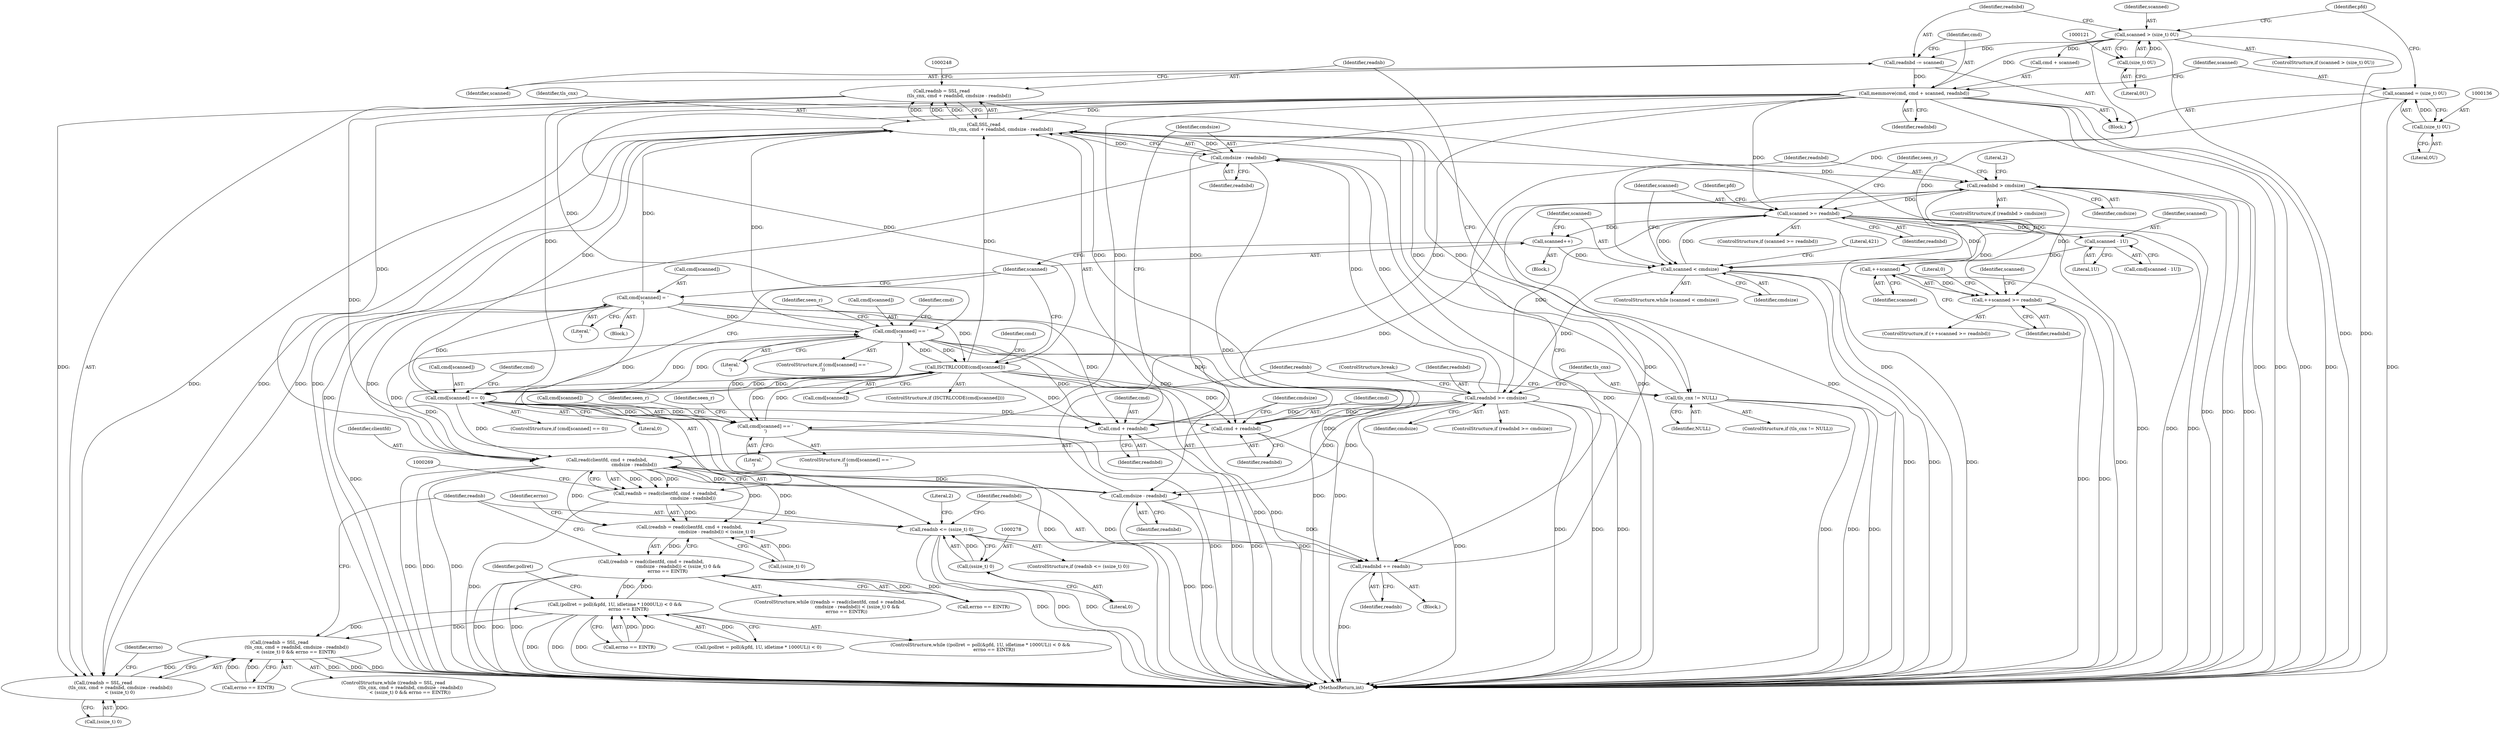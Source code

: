 digraph "0_pure-ftpd_65c4d4ad331e94661de763e9b5304d28698999c4_0@integer" {
"1000237" [label="(Call,readnb = SSL_read\n                        (tls_cnx, cmd + readnbd, cmdsize - readnbd))"];
"1000239" [label="(Call,SSL_read\n                        (tls_cnx, cmd + readnbd, cmdsize - readnbd))"];
"1000230" [label="(Call,tls_cnx != NULL)"];
"1000368" [label="(Call,cmd[scanned] = '\n')"];
"1000351" [label="(Call,cmd[scanned] == '\r')"];
"1000127" [label="(Call,memmove(cmd, cmd + scanned, readnbd))"];
"1000118" [label="(Call,scanned > (size_t) 0U)"];
"1000120" [label="(Call,(size_t) 0U)"];
"1000124" [label="(Call,readnbd -= scanned)"];
"1000345" [label="(Call,ISCTRLCODE(cmd[scanned]))"];
"1000301" [label="(Call,cmd[scanned] == '\n')"];
"1000362" [label="(Call,cmd[scanned] == 0)"];
"1000224" [label="(Call,readnbd >= cmdsize)"];
"1000158" [label="(Call,scanned >= readnbd)"];
"1000153" [label="(Call,scanned < cmdsize)"];
"1000133" [label="(Call,scanned = (size_t) 0U)"];
"1000135" [label="(Call,(size_t) 0U)"];
"1000373" [label="(Call,scanned++)"];
"1000288" [label="(Call,readnbd > cmdsize)"];
"1000284" [label="(Call,readnbd += readnb)"];
"1000275" [label="(Call,readnb <= (ssize_t) 0)"];
"1000258" [label="(Call,readnb = read(clientfd, cmd + readnbd,\n                                      cmdsize - readnbd))"];
"1000260" [label="(Call,read(clientfd, cmd + readnbd,\n                                      cmdsize - readnbd))"];
"1000265" [label="(Call,cmdsize - readnbd)"];
"1000237" [label="(Call,readnb = SSL_read\n                        (tls_cnx, cmd + readnbd, cmdsize - readnbd))"];
"1000277" [label="(Call,(ssize_t) 0)"];
"1000244" [label="(Call,cmdsize - readnbd)"];
"1000236" [label="(Call,(readnb = SSL_read\n                        (tls_cnx, cmd + readnbd, cmdsize - readnbd))\n                       < (ssize_t) 0)"];
"1000235" [label="(Call,(readnb = SSL_read\n                        (tls_cnx, cmd + readnbd, cmdsize - readnbd))\n                       < (ssize_t) 0 && errno == EINTR)"];
"1000168" [label="(Call,(pollret = poll(&pfd, 1U, idletime * 1000UL)) < 0 &&\n                   errno == EINTR)"];
"1000256" [label="(Call,(readnb = read(clientfd, cmd + readnbd,\n                                      cmdsize - readnbd)) < (ssize_t) 0 &&\n                       errno == EINTR)"];
"1000241" [label="(Call,cmd + readnbd)"];
"1000257" [label="(Call,(readnb = read(clientfd, cmd + readnbd,\n                                      cmdsize - readnbd)) < (ssize_t) 0)"];
"1000262" [label="(Call,cmd + readnbd)"];
"1000315" [label="(Call,scanned - 1U)"];
"1000328" [label="(Call,++scanned)"];
"1000327" [label="(Call,++scanned >= readnbd)"];
"1000345" [label="(Call,ISCTRLCODE(cmd[scanned]))"];
"1000340" [label="(Literal,0)"];
"1000225" [label="(Identifier,readnbd)"];
"1000276" [label="(Identifier,readnb)"];
"1000364" [label="(Identifier,cmd)"];
"1000132" [label="(Identifier,readnbd)"];
"1000234" [label="(ControlStructure,while ((readnb = SSL_read\n                        (tls_cnx, cmd + readnbd, cmdsize - readnbd))\n                       < (ssize_t) 0 && errno == EINTR))"];
"1000268" [label="(Call,(ssize_t) 0)"];
"1000180" [label="(Call,errno == EINTR)"];
"1000251" [label="(Identifier,errno)"];
"1000351" [label="(Call,cmd[scanned] == '\r')"];
"1000122" [label="(Literal,0U)"];
"1000271" [label="(Call,errno == EINTR)"];
"1000242" [label="(Identifier,cmd)"];
"1000137" [label="(Literal,0U)"];
"1000263" [label="(Identifier,cmd)"];
"1000260" [label="(Call,read(clientfd, cmd + readnbd,\n                                      cmdsize - readnbd))"];
"1000355" [label="(Literal,'\r')"];
"1000262" [label="(Call,cmd + readnbd)"];
"1000256" [label="(Call,(readnb = read(clientfd, cmd + readnbd,\n                                      cmdsize - readnbd)) < (ssize_t) 0 &&\n                       errno == EINTR)"];
"1000226" [label="(Identifier,cmdsize)"];
"1000275" [label="(Call,readnb <= (ssize_t) 0)"];
"1000285" [label="(Identifier,readnbd)"];
"1000224" [label="(Call,readnbd >= cmdsize)"];
"1000154" [label="(Identifier,scanned)"];
"1000152" [label="(ControlStructure,while (scanned < cmdsize))"];
"1000368" [label="(Call,cmd[scanned] = '\n')"];
"1000361" [label="(ControlStructure,if (cmd[scanned] == 0))"];
"1000246" [label="(Identifier,readnbd)"];
"1000243" [label="(Identifier,readnbd)"];
"1000367" [label="(Block,)"];
"1000316" [label="(Identifier,scanned)"];
"1000240" [label="(Identifier,tls_cnx)"];
"1000309" [label="(Identifier,seen_r)"];
"1000247" [label="(Call,(ssize_t) 0)"];
"1000362" [label="(Call,cmd[scanned] == 0)"];
"1000279" [label="(Literal,0)"];
"1000289" [label="(Identifier,readnbd)"];
"1000342" [label="(Identifier,seen_r)"];
"1000126" [label="(Identifier,scanned)"];
"1000313" [label="(Call,cmd[scanned - 1U])"];
"1000372" [label="(Literal,'\n')"];
"1000239" [label="(Call,SSL_read\n                        (tls_cnx, cmd + readnbd, cmdsize - readnbd))"];
"1000326" [label="(ControlStructure,if (++scanned >= readnbd))"];
"1000168" [label="(Call,(pollret = poll(&pfd, 1U, idletime * 1000UL)) < 0 &&\n                   errno == EINTR)"];
"1000161" [label="(Block,)"];
"1000286" [label="(Identifier,readnb)"];
"1000156" [label="(Block,)"];
"1000133" [label="(Call,scanned = (size_t) 0U)"];
"1000370" [label="(Identifier,cmd)"];
"1000315" [label="(Call,scanned - 1U)"];
"1000267" [label="(Identifier,readnbd)"];
"1000374" [label="(Identifier,scanned)"];
"1000155" [label="(Identifier,cmdsize)"];
"1000250" [label="(Call,errno == EINTR)"];
"1000350" [label="(ControlStructure,if (cmd[scanned] == '\r'))"];
"1000297" [label="(Identifier,seen_r)"];
"1000328" [label="(Call,++scanned)"];
"1000125" [label="(Identifier,readnbd)"];
"1000327" [label="(Call,++scanned >= readnbd)"];
"1000333" [label="(Identifier,scanned)"];
"1000153" [label="(Call,scanned < cmdsize)"];
"1000236" [label="(Call,(readnb = SSL_read\n                        (tls_cnx, cmd + readnbd, cmdsize - readnbd))\n                       < (ssize_t) 0)"];
"1000228" [label="(ControlStructure,break;)"];
"1000230" [label="(Call,tls_cnx != NULL)"];
"1000277" [label="(Call,(ssize_t) 0)"];
"1000124" [label="(Call,readnbd -= scanned)"];
"1000294" [label="(Literal,2)"];
"1000158" [label="(Call,scanned >= readnbd)"];
"1000305" [label="(Literal,'\n')"];
"1000363" [label="(Call,cmd[scanned])"];
"1000232" [label="(Identifier,NULL)"];
"1000274" [label="(ControlStructure,if (readnb <= (ssize_t) 0))"];
"1000358" [label="(Identifier,seen_r)"];
"1000164" [label="(Identifier,pfd)"];
"1000140" [label="(Identifier,pfd)"];
"1000245" [label="(Identifier,cmdsize)"];
"1000266" [label="(Identifier,cmdsize)"];
"1000235" [label="(Call,(readnb = SSL_read\n                        (tls_cnx, cmd + readnbd, cmdsize - readnbd))\n                       < (ssize_t) 0 && errno == EINTR)"];
"1000129" [label="(Call,cmd + scanned)"];
"1000238" [label="(Identifier,readnb)"];
"1000118" [label="(Call,scanned > (size_t) 0U)"];
"1000135" [label="(Call,(size_t) 0U)"];
"1000376" [label="(Literal,421)"];
"1000261" [label="(Identifier,clientfd)"];
"1000353" [label="(Identifier,cmd)"];
"1000369" [label="(Call,cmd[scanned])"];
"1000119" [label="(Identifier,scanned)"];
"1000120" [label="(Call,(size_t) 0U)"];
"1000264" [label="(Identifier,readnbd)"];
"1000244" [label="(Call,cmdsize - readnbd)"];
"1000117" [label="(ControlStructure,if (scanned > (size_t) 0U))"];
"1000229" [label="(ControlStructure,if (tls_cnx != NULL))"];
"1000272" [label="(Identifier,errno)"];
"1000300" [label="(ControlStructure,if (cmd[scanned] == '\n'))"];
"1000128" [label="(Identifier,cmd)"];
"1000258" [label="(Call,readnb = read(clientfd, cmd + readnbd,\n                                      cmdsize - readnbd))"];
"1000283" [label="(Literal,2)"];
"1000160" [label="(Identifier,readnbd)"];
"1000241" [label="(Call,cmd + readnbd)"];
"1000301" [label="(Call,cmd[scanned] == '\n')"];
"1000346" [label="(Call,cmd[scanned])"];
"1000223" [label="(ControlStructure,if (readnbd >= cmdsize))"];
"1000381" [label="(MethodReturn,int)"];
"1000185" [label="(Identifier,pollret)"];
"1000330" [label="(Identifier,readnbd)"];
"1000157" [label="(ControlStructure,if (scanned >= readnbd))"];
"1000329" [label="(Identifier,scanned)"];
"1000290" [label="(Identifier,cmdsize)"];
"1000373" [label="(Call,scanned++)"];
"1000352" [label="(Call,cmd[scanned])"];
"1000255" [label="(ControlStructure,while ((readnb = read(clientfd, cmd + readnbd,\n                                      cmdsize - readnbd)) < (ssize_t) 0 &&\n                       errno == EINTR))"];
"1000231" [label="(Identifier,tls_cnx)"];
"1000317" [label="(Literal,1U)"];
"1000265" [label="(Call,cmdsize - readnbd)"];
"1000169" [label="(Call,(pollret = poll(&pfd, 1U, idletime * 1000UL)) < 0)"];
"1000259" [label="(Identifier,readnb)"];
"1000284" [label="(Call,readnbd += readnb)"];
"1000237" [label="(Call,readnb = SSL_read\n                        (tls_cnx, cmd + readnbd, cmdsize - readnbd))"];
"1000159" [label="(Identifier,scanned)"];
"1000344" [label="(ControlStructure,if (ISCTRLCODE(cmd[scanned])))"];
"1000127" [label="(Call,memmove(cmd, cmd + scanned, readnbd))"];
"1000123" [label="(Block,)"];
"1000302" [label="(Call,cmd[scanned])"];
"1000366" [label="(Literal,0)"];
"1000257" [label="(Call,(readnb = read(clientfd, cmd + readnbd,\n                                      cmdsize - readnbd)) < (ssize_t) 0)"];
"1000287" [label="(ControlStructure,if (readnbd > cmdsize))"];
"1000167" [label="(ControlStructure,while ((pollret = poll(&pfd, 1U, idletime * 1000UL)) < 0 &&\n                   errno == EINTR))"];
"1000288" [label="(Call,readnbd > cmdsize)"];
"1000134" [label="(Identifier,scanned)"];
"1000237" -> "1000236"  [label="AST: "];
"1000237" -> "1000239"  [label="CFG: "];
"1000238" -> "1000237"  [label="AST: "];
"1000239" -> "1000237"  [label="AST: "];
"1000248" -> "1000237"  [label="CFG: "];
"1000237" -> "1000381"  [label="DDG: "];
"1000237" -> "1000236"  [label="DDG: "];
"1000239" -> "1000237"  [label="DDG: "];
"1000239" -> "1000237"  [label="DDG: "];
"1000239" -> "1000237"  [label="DDG: "];
"1000237" -> "1000275"  [label="DDG: "];
"1000239" -> "1000244"  [label="CFG: "];
"1000240" -> "1000239"  [label="AST: "];
"1000241" -> "1000239"  [label="AST: "];
"1000244" -> "1000239"  [label="AST: "];
"1000239" -> "1000381"  [label="DDG: "];
"1000239" -> "1000381"  [label="DDG: "];
"1000239" -> "1000381"  [label="DDG: "];
"1000239" -> "1000230"  [label="DDG: "];
"1000239" -> "1000236"  [label="DDG: "];
"1000239" -> "1000236"  [label="DDG: "];
"1000239" -> "1000236"  [label="DDG: "];
"1000230" -> "1000239"  [label="DDG: "];
"1000368" -> "1000239"  [label="DDG: "];
"1000351" -> "1000239"  [label="DDG: "];
"1000362" -> "1000239"  [label="DDG: "];
"1000127" -> "1000239"  [label="DDG: "];
"1000345" -> "1000239"  [label="DDG: "];
"1000224" -> "1000239"  [label="DDG: "];
"1000244" -> "1000239"  [label="DDG: "];
"1000244" -> "1000239"  [label="DDG: "];
"1000230" -> "1000229"  [label="AST: "];
"1000230" -> "1000232"  [label="CFG: "];
"1000231" -> "1000230"  [label="AST: "];
"1000232" -> "1000230"  [label="AST: "];
"1000238" -> "1000230"  [label="CFG: "];
"1000259" -> "1000230"  [label="CFG: "];
"1000230" -> "1000381"  [label="DDG: "];
"1000230" -> "1000381"  [label="DDG: "];
"1000230" -> "1000381"  [label="DDG: "];
"1000368" -> "1000367"  [label="AST: "];
"1000368" -> "1000372"  [label="CFG: "];
"1000369" -> "1000368"  [label="AST: "];
"1000372" -> "1000368"  [label="AST: "];
"1000374" -> "1000368"  [label="CFG: "];
"1000368" -> "1000381"  [label="DDG: "];
"1000368" -> "1000241"  [label="DDG: "];
"1000368" -> "1000260"  [label="DDG: "];
"1000368" -> "1000262"  [label="DDG: "];
"1000368" -> "1000301"  [label="DDG: "];
"1000368" -> "1000345"  [label="DDG: "];
"1000368" -> "1000351"  [label="DDG: "];
"1000368" -> "1000362"  [label="DDG: "];
"1000351" -> "1000350"  [label="AST: "];
"1000351" -> "1000355"  [label="CFG: "];
"1000352" -> "1000351"  [label="AST: "];
"1000355" -> "1000351"  [label="AST: "];
"1000358" -> "1000351"  [label="CFG: "];
"1000364" -> "1000351"  [label="CFG: "];
"1000351" -> "1000381"  [label="DDG: "];
"1000351" -> "1000381"  [label="DDG: "];
"1000351" -> "1000241"  [label="DDG: "];
"1000351" -> "1000260"  [label="DDG: "];
"1000351" -> "1000262"  [label="DDG: "];
"1000351" -> "1000301"  [label="DDG: "];
"1000351" -> "1000345"  [label="DDG: "];
"1000127" -> "1000351"  [label="DDG: "];
"1000345" -> "1000351"  [label="DDG: "];
"1000362" -> "1000351"  [label="DDG: "];
"1000351" -> "1000362"  [label="DDG: "];
"1000127" -> "1000123"  [label="AST: "];
"1000127" -> "1000132"  [label="CFG: "];
"1000128" -> "1000127"  [label="AST: "];
"1000129" -> "1000127"  [label="AST: "];
"1000132" -> "1000127"  [label="AST: "];
"1000134" -> "1000127"  [label="CFG: "];
"1000127" -> "1000381"  [label="DDG: "];
"1000127" -> "1000381"  [label="DDG: "];
"1000127" -> "1000381"  [label="DDG: "];
"1000127" -> "1000381"  [label="DDG: "];
"1000118" -> "1000127"  [label="DDG: "];
"1000124" -> "1000127"  [label="DDG: "];
"1000127" -> "1000158"  [label="DDG: "];
"1000127" -> "1000241"  [label="DDG: "];
"1000127" -> "1000260"  [label="DDG: "];
"1000127" -> "1000262"  [label="DDG: "];
"1000127" -> "1000301"  [label="DDG: "];
"1000127" -> "1000345"  [label="DDG: "];
"1000127" -> "1000362"  [label="DDG: "];
"1000118" -> "1000117"  [label="AST: "];
"1000118" -> "1000120"  [label="CFG: "];
"1000119" -> "1000118"  [label="AST: "];
"1000120" -> "1000118"  [label="AST: "];
"1000125" -> "1000118"  [label="CFG: "];
"1000140" -> "1000118"  [label="CFG: "];
"1000118" -> "1000381"  [label="DDG: "];
"1000118" -> "1000381"  [label="DDG: "];
"1000120" -> "1000118"  [label="DDG: "];
"1000118" -> "1000124"  [label="DDG: "];
"1000118" -> "1000129"  [label="DDG: "];
"1000118" -> "1000153"  [label="DDG: "];
"1000120" -> "1000122"  [label="CFG: "];
"1000121" -> "1000120"  [label="AST: "];
"1000122" -> "1000120"  [label="AST: "];
"1000124" -> "1000123"  [label="AST: "];
"1000124" -> "1000126"  [label="CFG: "];
"1000125" -> "1000124"  [label="AST: "];
"1000126" -> "1000124"  [label="AST: "];
"1000128" -> "1000124"  [label="CFG: "];
"1000345" -> "1000344"  [label="AST: "];
"1000345" -> "1000346"  [label="CFG: "];
"1000346" -> "1000345"  [label="AST: "];
"1000353" -> "1000345"  [label="CFG: "];
"1000374" -> "1000345"  [label="CFG: "];
"1000345" -> "1000381"  [label="DDG: "];
"1000345" -> "1000381"  [label="DDG: "];
"1000345" -> "1000241"  [label="DDG: "];
"1000345" -> "1000260"  [label="DDG: "];
"1000345" -> "1000262"  [label="DDG: "];
"1000345" -> "1000301"  [label="DDG: "];
"1000301" -> "1000345"  [label="DDG: "];
"1000362" -> "1000345"  [label="DDG: "];
"1000345" -> "1000362"  [label="DDG: "];
"1000301" -> "1000300"  [label="AST: "];
"1000301" -> "1000305"  [label="CFG: "];
"1000302" -> "1000301"  [label="AST: "];
"1000305" -> "1000301"  [label="AST: "];
"1000309" -> "1000301"  [label="CFG: "];
"1000342" -> "1000301"  [label="CFG: "];
"1000301" -> "1000381"  [label="DDG: "];
"1000301" -> "1000381"  [label="DDG: "];
"1000362" -> "1000301"  [label="DDG: "];
"1000362" -> "1000361"  [label="AST: "];
"1000362" -> "1000366"  [label="CFG: "];
"1000363" -> "1000362"  [label="AST: "];
"1000366" -> "1000362"  [label="AST: "];
"1000370" -> "1000362"  [label="CFG: "];
"1000374" -> "1000362"  [label="CFG: "];
"1000362" -> "1000381"  [label="DDG: "];
"1000362" -> "1000381"  [label="DDG: "];
"1000362" -> "1000241"  [label="DDG: "];
"1000362" -> "1000260"  [label="DDG: "];
"1000362" -> "1000262"  [label="DDG: "];
"1000224" -> "1000223"  [label="AST: "];
"1000224" -> "1000226"  [label="CFG: "];
"1000225" -> "1000224"  [label="AST: "];
"1000226" -> "1000224"  [label="AST: "];
"1000228" -> "1000224"  [label="CFG: "];
"1000231" -> "1000224"  [label="CFG: "];
"1000224" -> "1000381"  [label="DDG: "];
"1000224" -> "1000381"  [label="DDG: "];
"1000224" -> "1000381"  [label="DDG: "];
"1000158" -> "1000224"  [label="DDG: "];
"1000153" -> "1000224"  [label="DDG: "];
"1000224" -> "1000241"  [label="DDG: "];
"1000224" -> "1000244"  [label="DDG: "];
"1000224" -> "1000244"  [label="DDG: "];
"1000224" -> "1000260"  [label="DDG: "];
"1000224" -> "1000262"  [label="DDG: "];
"1000224" -> "1000265"  [label="DDG: "];
"1000224" -> "1000265"  [label="DDG: "];
"1000158" -> "1000157"  [label="AST: "];
"1000158" -> "1000160"  [label="CFG: "];
"1000159" -> "1000158"  [label="AST: "];
"1000160" -> "1000158"  [label="AST: "];
"1000164" -> "1000158"  [label="CFG: "];
"1000297" -> "1000158"  [label="CFG: "];
"1000158" -> "1000381"  [label="DDG: "];
"1000158" -> "1000381"  [label="DDG: "];
"1000158" -> "1000381"  [label="DDG: "];
"1000158" -> "1000153"  [label="DDG: "];
"1000153" -> "1000158"  [label="DDG: "];
"1000288" -> "1000158"  [label="DDG: "];
"1000158" -> "1000315"  [label="DDG: "];
"1000158" -> "1000328"  [label="DDG: "];
"1000158" -> "1000327"  [label="DDG: "];
"1000158" -> "1000373"  [label="DDG: "];
"1000153" -> "1000152"  [label="AST: "];
"1000153" -> "1000155"  [label="CFG: "];
"1000154" -> "1000153"  [label="AST: "];
"1000155" -> "1000153"  [label="AST: "];
"1000159" -> "1000153"  [label="CFG: "];
"1000376" -> "1000153"  [label="CFG: "];
"1000153" -> "1000381"  [label="DDG: "];
"1000153" -> "1000381"  [label="DDG: "];
"1000153" -> "1000381"  [label="DDG: "];
"1000133" -> "1000153"  [label="DDG: "];
"1000373" -> "1000153"  [label="DDG: "];
"1000288" -> "1000153"  [label="DDG: "];
"1000133" -> "1000123"  [label="AST: "];
"1000133" -> "1000135"  [label="CFG: "];
"1000134" -> "1000133"  [label="AST: "];
"1000135" -> "1000133"  [label="AST: "];
"1000140" -> "1000133"  [label="CFG: "];
"1000133" -> "1000381"  [label="DDG: "];
"1000135" -> "1000133"  [label="DDG: "];
"1000135" -> "1000137"  [label="CFG: "];
"1000136" -> "1000135"  [label="AST: "];
"1000137" -> "1000135"  [label="AST: "];
"1000373" -> "1000156"  [label="AST: "];
"1000373" -> "1000374"  [label="CFG: "];
"1000374" -> "1000373"  [label="AST: "];
"1000154" -> "1000373"  [label="CFG: "];
"1000288" -> "1000287"  [label="AST: "];
"1000288" -> "1000290"  [label="CFG: "];
"1000289" -> "1000288"  [label="AST: "];
"1000290" -> "1000288"  [label="AST: "];
"1000294" -> "1000288"  [label="CFG: "];
"1000297" -> "1000288"  [label="CFG: "];
"1000288" -> "1000381"  [label="DDG: "];
"1000288" -> "1000381"  [label="DDG: "];
"1000288" -> "1000381"  [label="DDG: "];
"1000284" -> "1000288"  [label="DDG: "];
"1000265" -> "1000288"  [label="DDG: "];
"1000244" -> "1000288"  [label="DDG: "];
"1000288" -> "1000327"  [label="DDG: "];
"1000284" -> "1000161"  [label="AST: "];
"1000284" -> "1000286"  [label="CFG: "];
"1000285" -> "1000284"  [label="AST: "];
"1000286" -> "1000284"  [label="AST: "];
"1000289" -> "1000284"  [label="CFG: "];
"1000284" -> "1000381"  [label="DDG: "];
"1000275" -> "1000284"  [label="DDG: "];
"1000265" -> "1000284"  [label="DDG: "];
"1000244" -> "1000284"  [label="DDG: "];
"1000275" -> "1000274"  [label="AST: "];
"1000275" -> "1000277"  [label="CFG: "];
"1000276" -> "1000275"  [label="AST: "];
"1000277" -> "1000275"  [label="AST: "];
"1000283" -> "1000275"  [label="CFG: "];
"1000285" -> "1000275"  [label="CFG: "];
"1000275" -> "1000381"  [label="DDG: "];
"1000275" -> "1000381"  [label="DDG: "];
"1000275" -> "1000381"  [label="DDG: "];
"1000258" -> "1000275"  [label="DDG: "];
"1000277" -> "1000275"  [label="DDG: "];
"1000258" -> "1000257"  [label="AST: "];
"1000258" -> "1000260"  [label="CFG: "];
"1000259" -> "1000258"  [label="AST: "];
"1000260" -> "1000258"  [label="AST: "];
"1000269" -> "1000258"  [label="CFG: "];
"1000258" -> "1000381"  [label="DDG: "];
"1000258" -> "1000257"  [label="DDG: "];
"1000260" -> "1000258"  [label="DDG: "];
"1000260" -> "1000258"  [label="DDG: "];
"1000260" -> "1000258"  [label="DDG: "];
"1000260" -> "1000265"  [label="CFG: "];
"1000261" -> "1000260"  [label="AST: "];
"1000262" -> "1000260"  [label="AST: "];
"1000265" -> "1000260"  [label="AST: "];
"1000260" -> "1000381"  [label="DDG: "];
"1000260" -> "1000381"  [label="DDG: "];
"1000260" -> "1000381"  [label="DDG: "];
"1000260" -> "1000257"  [label="DDG: "];
"1000260" -> "1000257"  [label="DDG: "];
"1000260" -> "1000257"  [label="DDG: "];
"1000265" -> "1000260"  [label="DDG: "];
"1000265" -> "1000260"  [label="DDG: "];
"1000265" -> "1000267"  [label="CFG: "];
"1000266" -> "1000265"  [label="AST: "];
"1000267" -> "1000265"  [label="AST: "];
"1000265" -> "1000381"  [label="DDG: "];
"1000265" -> "1000381"  [label="DDG: "];
"1000277" -> "1000279"  [label="CFG: "];
"1000278" -> "1000277"  [label="AST: "];
"1000279" -> "1000277"  [label="AST: "];
"1000244" -> "1000246"  [label="CFG: "];
"1000245" -> "1000244"  [label="AST: "];
"1000246" -> "1000244"  [label="AST: "];
"1000244" -> "1000381"  [label="DDG: "];
"1000244" -> "1000381"  [label="DDG: "];
"1000236" -> "1000235"  [label="AST: "];
"1000236" -> "1000247"  [label="CFG: "];
"1000247" -> "1000236"  [label="AST: "];
"1000251" -> "1000236"  [label="CFG: "];
"1000235" -> "1000236"  [label="CFG: "];
"1000236" -> "1000235"  [label="DDG: "];
"1000247" -> "1000236"  [label="DDG: "];
"1000235" -> "1000234"  [label="AST: "];
"1000235" -> "1000250"  [label="CFG: "];
"1000250" -> "1000235"  [label="AST: "];
"1000276" -> "1000235"  [label="CFG: "];
"1000235" -> "1000381"  [label="DDG: "];
"1000235" -> "1000381"  [label="DDG: "];
"1000235" -> "1000381"  [label="DDG: "];
"1000235" -> "1000168"  [label="DDG: "];
"1000250" -> "1000235"  [label="DDG: "];
"1000250" -> "1000235"  [label="DDG: "];
"1000168" -> "1000235"  [label="DDG: "];
"1000168" -> "1000167"  [label="AST: "];
"1000168" -> "1000169"  [label="CFG: "];
"1000168" -> "1000180"  [label="CFG: "];
"1000169" -> "1000168"  [label="AST: "];
"1000180" -> "1000168"  [label="AST: "];
"1000185" -> "1000168"  [label="CFG: "];
"1000168" -> "1000381"  [label="DDG: "];
"1000168" -> "1000381"  [label="DDG: "];
"1000168" -> "1000381"  [label="DDG: "];
"1000169" -> "1000168"  [label="DDG: "];
"1000256" -> "1000168"  [label="DDG: "];
"1000180" -> "1000168"  [label="DDG: "];
"1000180" -> "1000168"  [label="DDG: "];
"1000168" -> "1000256"  [label="DDG: "];
"1000256" -> "1000255"  [label="AST: "];
"1000256" -> "1000257"  [label="CFG: "];
"1000256" -> "1000271"  [label="CFG: "];
"1000257" -> "1000256"  [label="AST: "];
"1000271" -> "1000256"  [label="AST: "];
"1000276" -> "1000256"  [label="CFG: "];
"1000256" -> "1000381"  [label="DDG: "];
"1000256" -> "1000381"  [label="DDG: "];
"1000256" -> "1000381"  [label="DDG: "];
"1000257" -> "1000256"  [label="DDG: "];
"1000271" -> "1000256"  [label="DDG: "];
"1000271" -> "1000256"  [label="DDG: "];
"1000241" -> "1000243"  [label="CFG: "];
"1000242" -> "1000241"  [label="AST: "];
"1000243" -> "1000241"  [label="AST: "];
"1000245" -> "1000241"  [label="CFG: "];
"1000241" -> "1000381"  [label="DDG: "];
"1000257" -> "1000268"  [label="CFG: "];
"1000268" -> "1000257"  [label="AST: "];
"1000272" -> "1000257"  [label="CFG: "];
"1000268" -> "1000257"  [label="DDG: "];
"1000262" -> "1000264"  [label="CFG: "];
"1000263" -> "1000262"  [label="AST: "];
"1000264" -> "1000262"  [label="AST: "];
"1000266" -> "1000262"  [label="CFG: "];
"1000262" -> "1000381"  [label="DDG: "];
"1000315" -> "1000313"  [label="AST: "];
"1000315" -> "1000317"  [label="CFG: "];
"1000316" -> "1000315"  [label="AST: "];
"1000317" -> "1000315"  [label="AST: "];
"1000313" -> "1000315"  [label="CFG: "];
"1000315" -> "1000328"  [label="DDG: "];
"1000328" -> "1000327"  [label="AST: "];
"1000328" -> "1000329"  [label="CFG: "];
"1000329" -> "1000328"  [label="AST: "];
"1000330" -> "1000328"  [label="CFG: "];
"1000328" -> "1000381"  [label="DDG: "];
"1000328" -> "1000327"  [label="DDG: "];
"1000327" -> "1000326"  [label="AST: "];
"1000327" -> "1000330"  [label="CFG: "];
"1000330" -> "1000327"  [label="AST: "];
"1000333" -> "1000327"  [label="CFG: "];
"1000340" -> "1000327"  [label="CFG: "];
"1000327" -> "1000381"  [label="DDG: "];
"1000327" -> "1000381"  [label="DDG: "];
}
